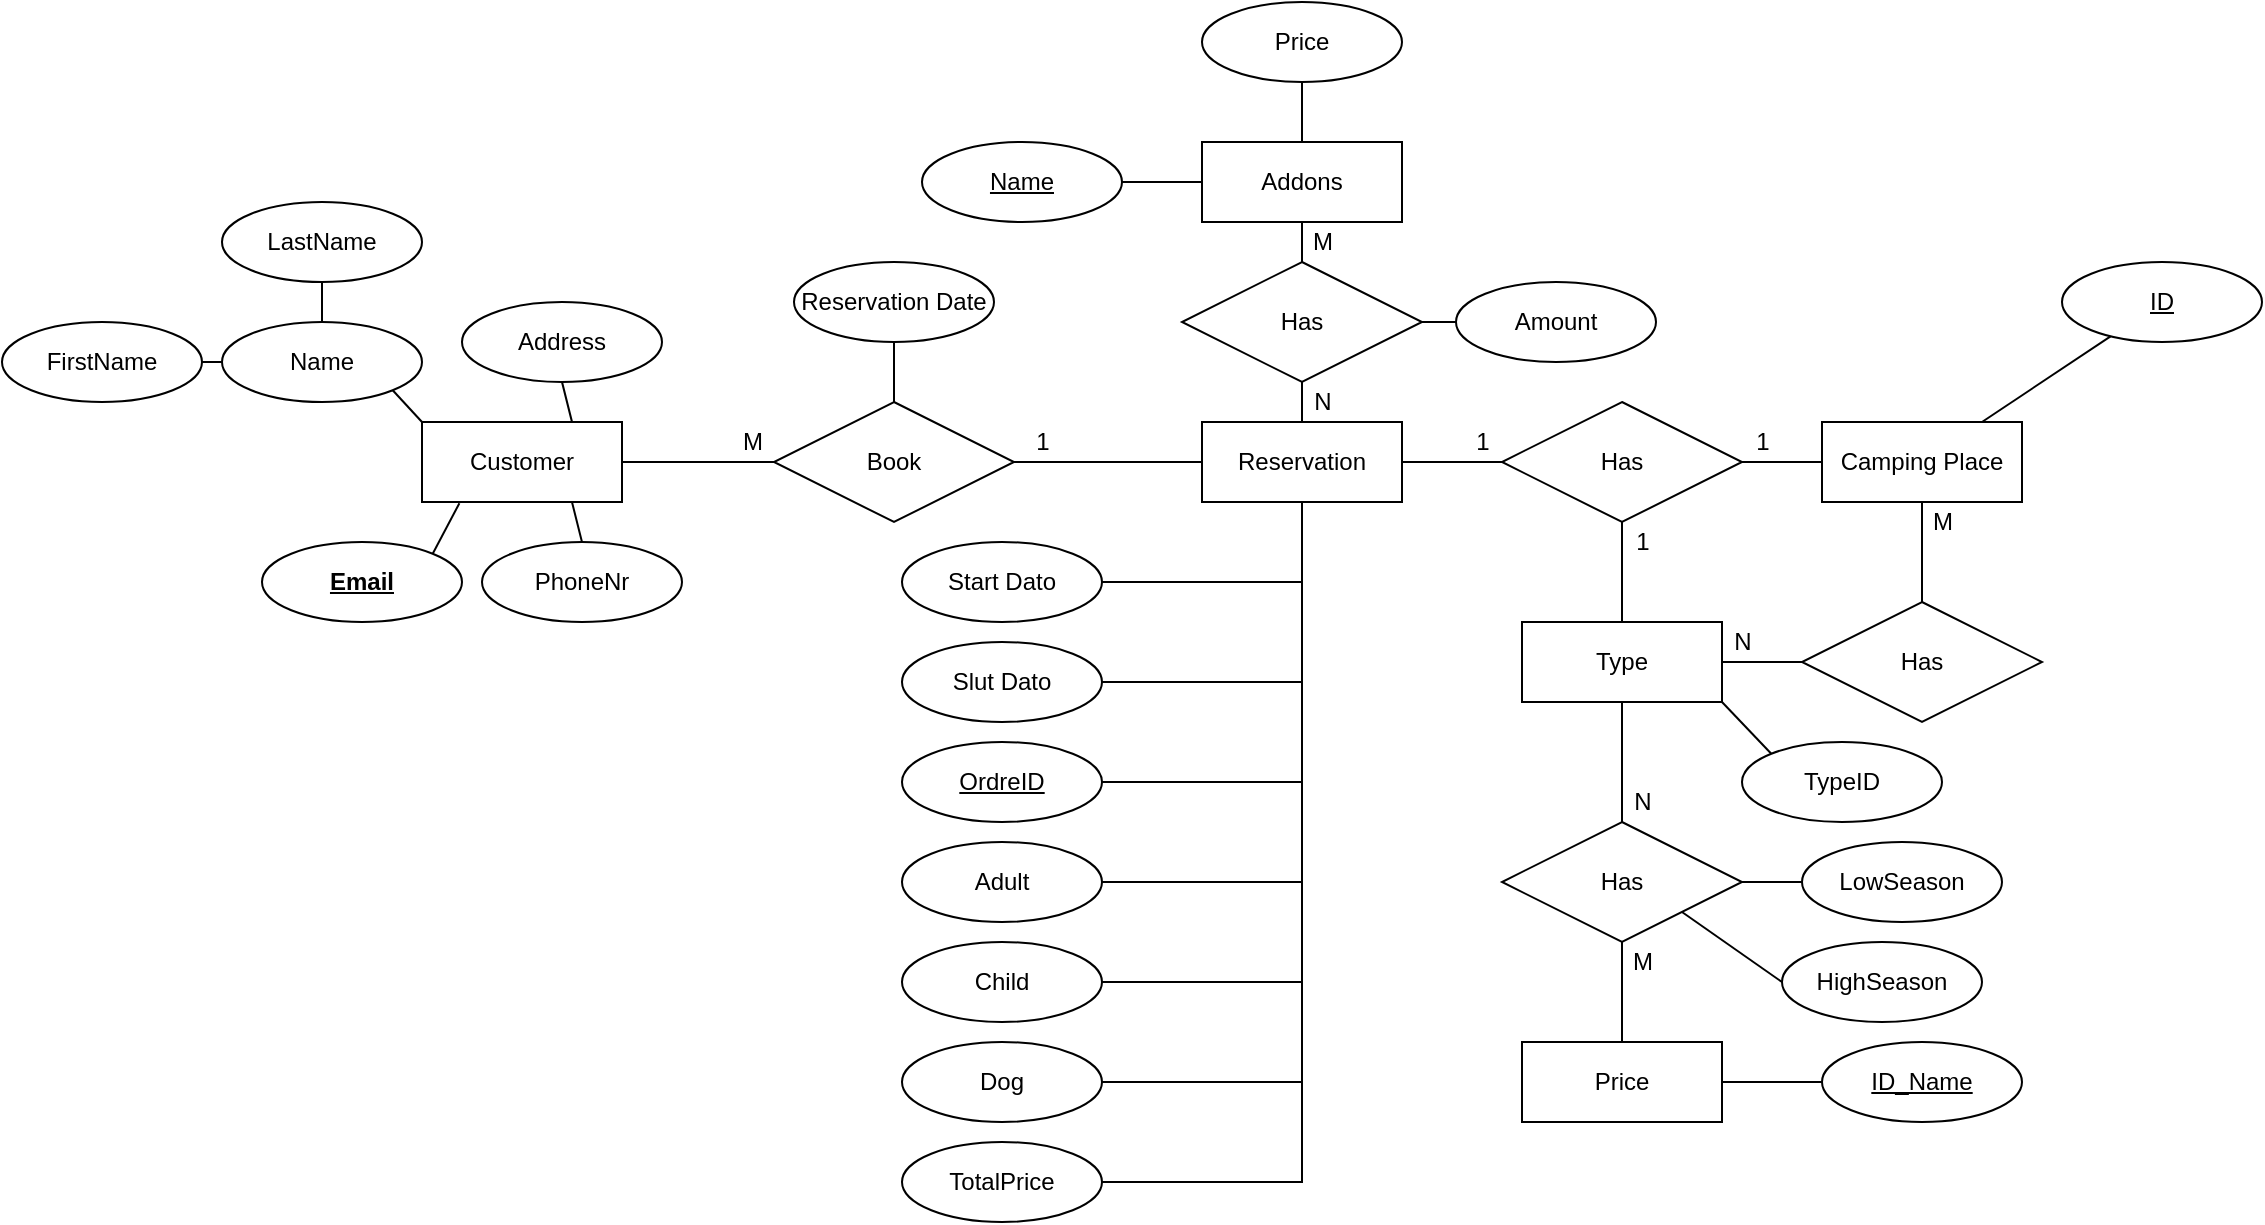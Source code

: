 <mxfile version="14.6.13" type="device"><diagram id="PnGFG2vsoo8y9H8cNRoJ" name="Side-1"><mxGraphModel dx="1086" dy="806" grid="1" gridSize="10" guides="1" tooltips="1" connect="1" arrows="1" fold="1" page="1" pageScale="1" pageWidth="827" pageHeight="1169" math="0" shadow="0"><root><mxCell id="0"/><mxCell id="1" parent="0"/><mxCell id="P5iEQ95QhE8HMeVzJ1sL-17" style="rounded=0;orthogonalLoop=1;jettySize=auto;html=1;exitX=1;exitY=1;exitDx=0;exitDy=0;entryX=0;entryY=0;entryDx=0;entryDy=0;endArrow=none;endFill=0;" parent="1" source="P5iEQ95QhE8HMeVzJ1sL-14" target="P5iEQ95QhE8HMeVzJ1sL-15" edge="1"><mxGeometry relative="1" as="geometry"/></mxCell><mxCell id="P5iEQ95QhE8HMeVzJ1sL-14" value="Name" style="ellipse;whiteSpace=wrap;html=1;align=center;" parent="1" vertex="1"><mxGeometry x="110" y="290" width="100" height="40" as="geometry"/></mxCell><mxCell id="P5iEQ95QhE8HMeVzJ1sL-53" style="edgeStyle=none;rounded=0;orthogonalLoop=1;jettySize=auto;html=1;exitX=1;exitY=0.5;exitDx=0;exitDy=0;entryX=0;entryY=0.5;entryDx=0;entryDy=0;endArrow=none;endFill=0;" parent="1" source="P5iEQ95QhE8HMeVzJ1sL-15" target="P5iEQ95QhE8HMeVzJ1sL-52" edge="1"><mxGeometry relative="1" as="geometry"/></mxCell><mxCell id="P5iEQ95QhE8HMeVzJ1sL-15" value="Customer" style="whiteSpace=wrap;html=1;align=center;" parent="1" vertex="1"><mxGeometry x="210" y="340" width="100" height="40" as="geometry"/></mxCell><mxCell id="P5iEQ95QhE8HMeVzJ1sL-20" style="edgeStyle=none;rounded=0;orthogonalLoop=1;jettySize=auto;html=1;exitX=0.5;exitY=1;exitDx=0;exitDy=0;entryX=0.5;entryY=0;entryDx=0;entryDy=0;endArrow=none;endFill=0;" parent="1" source="P5iEQ95QhE8HMeVzJ1sL-18" target="P5iEQ95QhE8HMeVzJ1sL-14" edge="1"><mxGeometry relative="1" as="geometry"/></mxCell><mxCell id="P5iEQ95QhE8HMeVzJ1sL-18" value="LastName" style="ellipse;whiteSpace=wrap;html=1;align=center;" parent="1" vertex="1"><mxGeometry x="110" y="230" width="100" height="40" as="geometry"/></mxCell><mxCell id="P5iEQ95QhE8HMeVzJ1sL-21" style="edgeStyle=none;rounded=0;orthogonalLoop=1;jettySize=auto;html=1;exitX=1;exitY=0.5;exitDx=0;exitDy=0;entryX=0;entryY=0.5;entryDx=0;entryDy=0;endArrow=none;endFill=0;" parent="1" source="P5iEQ95QhE8HMeVzJ1sL-19" target="P5iEQ95QhE8HMeVzJ1sL-14" edge="1"><mxGeometry relative="1" as="geometry"/></mxCell><mxCell id="P5iEQ95QhE8HMeVzJ1sL-19" value="FirstName" style="ellipse;whiteSpace=wrap;html=1;align=center;" parent="1" vertex="1"><mxGeometry y="290" width="100" height="40" as="geometry"/></mxCell><mxCell id="P5iEQ95QhE8HMeVzJ1sL-25" style="edgeStyle=none;rounded=0;orthogonalLoop=1;jettySize=auto;html=1;exitX=0.5;exitY=1;exitDx=0;exitDy=0;endArrow=none;endFill=0;entryX=0.75;entryY=0;entryDx=0;entryDy=0;" parent="1" source="P5iEQ95QhE8HMeVzJ1sL-24" target="P5iEQ95QhE8HMeVzJ1sL-15" edge="1"><mxGeometry relative="1" as="geometry"/></mxCell><mxCell id="P5iEQ95QhE8HMeVzJ1sL-24" value="Address" style="ellipse;whiteSpace=wrap;html=1;align=center;" parent="1" vertex="1"><mxGeometry x="230" y="280" width="100" height="40" as="geometry"/></mxCell><mxCell id="P5iEQ95QhE8HMeVzJ1sL-27" style="edgeStyle=none;rounded=0;orthogonalLoop=1;jettySize=auto;html=1;exitX=1;exitY=0;exitDx=0;exitDy=0;entryX=0.187;entryY=1.015;entryDx=0;entryDy=0;entryPerimeter=0;endArrow=none;endFill=0;" parent="1" source="P5iEQ95QhE8HMeVzJ1sL-26" target="P5iEQ95QhE8HMeVzJ1sL-15" edge="1"><mxGeometry relative="1" as="geometry"/></mxCell><mxCell id="P5iEQ95QhE8HMeVzJ1sL-26" value="&lt;b&gt;&lt;u&gt;Email&lt;/u&gt;&lt;/b&gt;" style="ellipse;whiteSpace=wrap;html=1;align=center;" parent="1" vertex="1"><mxGeometry x="130" y="400" width="100" height="40" as="geometry"/></mxCell><mxCell id="P5iEQ95QhE8HMeVzJ1sL-29" style="edgeStyle=none;rounded=0;orthogonalLoop=1;jettySize=auto;html=1;exitX=0.5;exitY=0;exitDx=0;exitDy=0;entryX=0.75;entryY=1;entryDx=0;entryDy=0;endArrow=none;endFill=0;" parent="1" source="P5iEQ95QhE8HMeVzJ1sL-28" target="P5iEQ95QhE8HMeVzJ1sL-15" edge="1"><mxGeometry relative="1" as="geometry"/></mxCell><mxCell id="P5iEQ95QhE8HMeVzJ1sL-28" value="PhoneNr" style="ellipse;whiteSpace=wrap;html=1;align=center;" parent="1" vertex="1"><mxGeometry x="240" y="400" width="100" height="40" as="geometry"/></mxCell><mxCell id="Y7znUuoWwdl_nv4Pf0IZ-151" style="edgeStyle=none;rounded=0;orthogonalLoop=1;jettySize=auto;html=1;exitX=0.5;exitY=1;exitDx=0;exitDy=0;entryX=0.5;entryY=0;entryDx=0;entryDy=0;endArrow=none;endFill=0;" parent="1" source="P5iEQ95QhE8HMeVzJ1sL-30" target="Y7znUuoWwdl_nv4Pf0IZ-150" edge="1"><mxGeometry relative="1" as="geometry"/></mxCell><mxCell id="P5iEQ95QhE8HMeVzJ1sL-30" value="Camping Place" style="whiteSpace=wrap;html=1;align=center;" parent="1" vertex="1"><mxGeometry x="910" y="340" width="100" height="40" as="geometry"/></mxCell><mxCell id="P5iEQ95QhE8HMeVzJ1sL-32" value="Price" style="whiteSpace=wrap;html=1;align=center;" parent="1" vertex="1"><mxGeometry x="760" y="650" width="100" height="40" as="geometry"/></mxCell><mxCell id="n6hhQUqy7BCaycjHeIE0-7" style="edgeStyle=none;rounded=0;orthogonalLoop=1;jettySize=auto;html=1;exitX=0;exitY=0.5;exitDx=0;exitDy=0;entryX=1;entryY=1;entryDx=0;entryDy=0;endArrow=none;endFill=0;" parent="1" source="P5iEQ95QhE8HMeVzJ1sL-35" target="P5iEQ95QhE8HMeVzJ1sL-44" edge="1"><mxGeometry relative="1" as="geometry"/></mxCell><mxCell id="P5iEQ95QhE8HMeVzJ1sL-35" value="HighSeason" style="ellipse;whiteSpace=wrap;html=1;align=center;" parent="1" vertex="1"><mxGeometry x="890" y="600" width="100" height="40" as="geometry"/></mxCell><mxCell id="n6hhQUqy7BCaycjHeIE0-6" style="edgeStyle=none;rounded=0;orthogonalLoop=1;jettySize=auto;html=1;exitX=0;exitY=0.5;exitDx=0;exitDy=0;entryX=1;entryY=0.5;entryDx=0;entryDy=0;endArrow=none;endFill=0;" parent="1" source="P5iEQ95QhE8HMeVzJ1sL-36" target="P5iEQ95QhE8HMeVzJ1sL-44" edge="1"><mxGeometry relative="1" as="geometry"/></mxCell><mxCell id="P5iEQ95QhE8HMeVzJ1sL-36" value="LowSeason" style="ellipse;whiteSpace=wrap;html=1;align=center;" parent="1" vertex="1"><mxGeometry x="900" y="550" width="100" height="40" as="geometry"/></mxCell><mxCell id="P5iEQ95QhE8HMeVzJ1sL-43" style="edgeStyle=none;rounded=0;orthogonalLoop=1;jettySize=auto;html=1;entryX=1;entryY=0.5;entryDx=0;entryDy=0;endArrow=none;endFill=0;" parent="1" source="P5iEQ95QhE8HMeVzJ1sL-42" target="P5iEQ95QhE8HMeVzJ1sL-32" edge="1"><mxGeometry relative="1" as="geometry"/></mxCell><mxCell id="P5iEQ95QhE8HMeVzJ1sL-42" value="&lt;u&gt;ID_Name&lt;/u&gt;" style="ellipse;whiteSpace=wrap;html=1;align=center;" parent="1" vertex="1"><mxGeometry x="910" y="650" width="100" height="40" as="geometry"/></mxCell><mxCell id="P5iEQ95QhE8HMeVzJ1sL-46" style="edgeStyle=none;rounded=0;orthogonalLoop=1;jettySize=auto;html=1;exitX=0.5;exitY=1;exitDx=0;exitDy=0;entryX=0.5;entryY=0;entryDx=0;entryDy=0;endArrow=none;endFill=0;" parent="1" source="P5iEQ95QhE8HMeVzJ1sL-44" target="P5iEQ95QhE8HMeVzJ1sL-32" edge="1"><mxGeometry relative="1" as="geometry"/></mxCell><mxCell id="n6hhQUqy7BCaycjHeIE0-4" style="edgeStyle=orthogonalEdgeStyle;rounded=0;orthogonalLoop=1;jettySize=auto;html=1;exitX=0.5;exitY=0;exitDx=0;exitDy=0;entryX=0.5;entryY=1;entryDx=0;entryDy=0;endArrow=none;endFill=0;" parent="1" source="P5iEQ95QhE8HMeVzJ1sL-44" target="Y7znUuoWwdl_nv4Pf0IZ-149" edge="1"><mxGeometry relative="1" as="geometry"/></mxCell><mxCell id="P5iEQ95QhE8HMeVzJ1sL-44" value="Has" style="shape=rhombus;perimeter=rhombusPerimeter;whiteSpace=wrap;html=1;align=center;" parent="1" vertex="1"><mxGeometry x="750" y="540" width="120" height="60" as="geometry"/></mxCell><mxCell id="P5iEQ95QhE8HMeVzJ1sL-50" value="" style="edgeStyle=none;rounded=0;orthogonalLoop=1;jettySize=auto;html=1;endArrow=none;endFill=0;" parent="1" source="P5iEQ95QhE8HMeVzJ1sL-49" target="P5iEQ95QhE8HMeVzJ1sL-30" edge="1"><mxGeometry relative="1" as="geometry"/></mxCell><mxCell id="P5iEQ95QhE8HMeVzJ1sL-49" value="&lt;u&gt;ID&lt;/u&gt;" style="ellipse;whiteSpace=wrap;html=1;align=center;" parent="1" vertex="1"><mxGeometry x="1030" y="260" width="100" height="40" as="geometry"/></mxCell><mxCell id="P5iEQ95QhE8HMeVzJ1sL-52" value="Book" style="shape=rhombus;perimeter=rhombusPerimeter;whiteSpace=wrap;html=1;align=center;" parent="1" vertex="1"><mxGeometry x="386" y="330" width="120" height="60" as="geometry"/></mxCell><mxCell id="Y7znUuoWwdl_nv4Pf0IZ-3" style="rounded=0;orthogonalLoop=1;jettySize=auto;html=1;exitX=1;exitY=0.5;exitDx=0;exitDy=0;endArrow=none;endFill=0;entryX=0.5;entryY=1;entryDx=0;entryDy=0;edgeStyle=orthogonalEdgeStyle;" parent="1" source="Y7znUuoWwdl_nv4Pf0IZ-1" target="Y7znUuoWwdl_nv4Pf0IZ-15" edge="1"><mxGeometry relative="1" as="geometry"/></mxCell><mxCell id="Y7znUuoWwdl_nv4Pf0IZ-1" value="Start Dato" style="ellipse;whiteSpace=wrap;html=1;align=center;" parent="1" vertex="1"><mxGeometry x="450" y="400" width="100" height="40" as="geometry"/></mxCell><mxCell id="Y7znUuoWwdl_nv4Pf0IZ-4" style="edgeStyle=orthogonalEdgeStyle;rounded=0;orthogonalLoop=1;jettySize=auto;html=1;exitX=1;exitY=0.5;exitDx=0;exitDy=0;endArrow=none;endFill=0;entryX=0.5;entryY=1;entryDx=0;entryDy=0;" parent="1" source="Y7znUuoWwdl_nv4Pf0IZ-2" target="Y7znUuoWwdl_nv4Pf0IZ-15" edge="1"><mxGeometry relative="1" as="geometry"/></mxCell><mxCell id="Y7znUuoWwdl_nv4Pf0IZ-2" value="Slut Dato" style="ellipse;whiteSpace=wrap;html=1;align=center;" parent="1" vertex="1"><mxGeometry x="450" y="450" width="100" height="40" as="geometry"/></mxCell><mxCell id="Y7znUuoWwdl_nv4Pf0IZ-5" value="Addons" style="whiteSpace=wrap;html=1;align=center;" parent="1" vertex="1"><mxGeometry x="600" y="200" width="100" height="40" as="geometry"/></mxCell><mxCell id="Y7znUuoWwdl_nv4Pf0IZ-16" style="edgeStyle=none;rounded=0;orthogonalLoop=1;jettySize=auto;html=1;exitX=0;exitY=0.5;exitDx=0;exitDy=0;entryX=1;entryY=0.5;entryDx=0;entryDy=0;endArrow=none;endFill=0;" parent="1" source="Y7znUuoWwdl_nv4Pf0IZ-15" target="P5iEQ95QhE8HMeVzJ1sL-52" edge="1"><mxGeometry relative="1" as="geometry"/></mxCell><mxCell id="Y7znUuoWwdl_nv4Pf0IZ-18" style="edgeStyle=none;rounded=0;orthogonalLoop=1;jettySize=auto;html=1;exitX=1;exitY=0.5;exitDx=0;exitDy=0;entryX=0;entryY=0.5;entryDx=0;entryDy=0;endArrow=none;endFill=0;" parent="1" source="Y7znUuoWwdl_nv4Pf0IZ-15" target="Y7znUuoWwdl_nv4Pf0IZ-17" edge="1"><mxGeometry relative="1" as="geometry"/></mxCell><mxCell id="Y7znUuoWwdl_nv4Pf0IZ-27" style="edgeStyle=none;rounded=0;orthogonalLoop=1;jettySize=auto;html=1;exitX=0.5;exitY=1;exitDx=0;exitDy=0;entryX=0.5;entryY=0;entryDx=0;entryDy=0;endArrow=none;endFill=0;" parent="1" source="Y7znUuoWwdl_nv4Pf0IZ-15" target="Y7znUuoWwdl_nv4Pf0IZ-26" edge="1"><mxGeometry relative="1" as="geometry"/></mxCell><mxCell id="Y7znUuoWwdl_nv4Pf0IZ-15" value="Reservation" style="whiteSpace=wrap;html=1;align=center;" parent="1" vertex="1"><mxGeometry x="600" y="340" width="100" height="40" as="geometry"/></mxCell><mxCell id="Y7znUuoWwdl_nv4Pf0IZ-19" style="edgeStyle=none;rounded=0;orthogonalLoop=1;jettySize=auto;html=1;exitX=1;exitY=0.5;exitDx=0;exitDy=0;entryX=0;entryY=0.5;entryDx=0;entryDy=0;endArrow=none;endFill=0;" parent="1" source="Y7znUuoWwdl_nv4Pf0IZ-17" target="P5iEQ95QhE8HMeVzJ1sL-30" edge="1"><mxGeometry relative="1" as="geometry"/></mxCell><mxCell id="Y7znUuoWwdl_nv4Pf0IZ-17" value="Has" style="shape=rhombus;perimeter=rhombusPerimeter;whiteSpace=wrap;html=1;align=center;" parent="1" vertex="1"><mxGeometry x="750" y="330" width="120" height="60" as="geometry"/></mxCell><mxCell id="Y7znUuoWwdl_nv4Pf0IZ-41" style="edgeStyle=none;rounded=0;orthogonalLoop=1;jettySize=auto;html=1;exitX=0.5;exitY=0;exitDx=0;exitDy=0;entryX=0.5;entryY=1;entryDx=0;entryDy=0;endArrow=none;endFill=0;" parent="1" source="Y7znUuoWwdl_nv4Pf0IZ-26" target="Y7znUuoWwdl_nv4Pf0IZ-5" edge="1"><mxGeometry relative="1" as="geometry"/></mxCell><mxCell id="Y7znUuoWwdl_nv4Pf0IZ-26" value="Has" style="shape=rhombus;perimeter=rhombusPerimeter;whiteSpace=wrap;html=1;align=center;" parent="1" vertex="1"><mxGeometry x="590" y="260" width="120" height="60" as="geometry"/></mxCell><mxCell id="Y7znUuoWwdl_nv4Pf0IZ-43" style="edgeStyle=none;rounded=0;orthogonalLoop=1;jettySize=auto;html=1;exitX=0.5;exitY=1;exitDx=0;exitDy=0;entryX=0.5;entryY=0;entryDx=0;entryDy=0;endArrow=none;endFill=0;" parent="1" source="Y7znUuoWwdl_nv4Pf0IZ-33" target="Y7znUuoWwdl_nv4Pf0IZ-5" edge="1"><mxGeometry relative="1" as="geometry"/></mxCell><mxCell id="Y7znUuoWwdl_nv4Pf0IZ-33" value="Price" style="ellipse;whiteSpace=wrap;html=1;align=center;" parent="1" vertex="1"><mxGeometry x="600" y="130" width="100" height="40" as="geometry"/></mxCell><mxCell id="Y7znUuoWwdl_nv4Pf0IZ-42" style="edgeStyle=none;rounded=0;orthogonalLoop=1;jettySize=auto;html=1;exitX=1;exitY=0.5;exitDx=0;exitDy=0;entryX=0;entryY=0.5;entryDx=0;entryDy=0;endArrow=none;endFill=0;" parent="1" source="Y7znUuoWwdl_nv4Pf0IZ-35" target="Y7znUuoWwdl_nv4Pf0IZ-5" edge="1"><mxGeometry relative="1" as="geometry"/></mxCell><mxCell id="Y7znUuoWwdl_nv4Pf0IZ-35" value="&lt;u&gt;Name&lt;/u&gt;" style="ellipse;whiteSpace=wrap;html=1;align=center;" parent="1" vertex="1"><mxGeometry x="460" y="200" width="100" height="40" as="geometry"/></mxCell><mxCell id="Y7znUuoWwdl_nv4Pf0IZ-132" style="edgeStyle=orthogonalEdgeStyle;rounded=0;orthogonalLoop=1;jettySize=auto;html=1;exitX=1;exitY=0.5;exitDx=0;exitDy=0;entryX=0.5;entryY=1;entryDx=0;entryDy=0;endArrow=none;endFill=0;" parent="1" source="Y7znUuoWwdl_nv4Pf0IZ-44" target="Y7znUuoWwdl_nv4Pf0IZ-15" edge="1"><mxGeometry relative="1" as="geometry"/></mxCell><mxCell id="Y7znUuoWwdl_nv4Pf0IZ-44" value="Child" style="ellipse;whiteSpace=wrap;html=1;align=center;" parent="1" vertex="1"><mxGeometry x="450" y="600" width="100" height="40" as="geometry"/></mxCell><mxCell id="Y7znUuoWwdl_nv4Pf0IZ-128" style="edgeStyle=orthogonalEdgeStyle;rounded=0;orthogonalLoop=1;jettySize=auto;html=1;exitX=1;exitY=0.5;exitDx=0;exitDy=0;endArrow=none;endFill=0;" parent="1" source="Y7znUuoWwdl_nv4Pf0IZ-51" target="Y7znUuoWwdl_nv4Pf0IZ-15" edge="1"><mxGeometry relative="1" as="geometry"/></mxCell><mxCell id="Y7znUuoWwdl_nv4Pf0IZ-51" value="&lt;u&gt;OrdreID&lt;/u&gt;" style="ellipse;whiteSpace=wrap;html=1;align=center;" parent="1" vertex="1"><mxGeometry x="450" y="500" width="100" height="40" as="geometry"/></mxCell><mxCell id="Y7znUuoWwdl_nv4Pf0IZ-129" style="edgeStyle=orthogonalEdgeStyle;rounded=0;orthogonalLoop=1;jettySize=auto;html=1;exitX=1;exitY=0.5;exitDx=0;exitDy=0;entryX=0.5;entryY=1;entryDx=0;entryDy=0;endArrow=none;endFill=0;" parent="1" source="Y7znUuoWwdl_nv4Pf0IZ-52" target="Y7znUuoWwdl_nv4Pf0IZ-15" edge="1"><mxGeometry relative="1" as="geometry"/></mxCell><mxCell id="Y7znUuoWwdl_nv4Pf0IZ-52" value="Adult" style="ellipse;whiteSpace=wrap;html=1;align=center;" parent="1" vertex="1"><mxGeometry x="450" y="550" width="100" height="40" as="geometry"/></mxCell><mxCell id="Y7znUuoWwdl_nv4Pf0IZ-131" style="edgeStyle=orthogonalEdgeStyle;rounded=0;orthogonalLoop=1;jettySize=auto;html=1;exitX=1;exitY=0.5;exitDx=0;exitDy=0;entryX=0.5;entryY=1;entryDx=0;entryDy=0;endArrow=none;endFill=0;" parent="1" source="Y7znUuoWwdl_nv4Pf0IZ-53" target="Y7znUuoWwdl_nv4Pf0IZ-15" edge="1"><mxGeometry relative="1" as="geometry"/></mxCell><mxCell id="Y7znUuoWwdl_nv4Pf0IZ-53" value="Dog" style="ellipse;whiteSpace=wrap;html=1;align=center;" parent="1" vertex="1"><mxGeometry x="450" y="650" width="100" height="40" as="geometry"/></mxCell><mxCell id="Y7znUuoWwdl_nv4Pf0IZ-58" style="edgeStyle=none;rounded=0;orthogonalLoop=1;jettySize=auto;html=1;exitX=0;exitY=0.5;exitDx=0;exitDy=0;entryX=1;entryY=0.5;entryDx=0;entryDy=0;endArrow=none;endFill=0;" parent="1" source="Y7znUuoWwdl_nv4Pf0IZ-57" target="Y7znUuoWwdl_nv4Pf0IZ-26" edge="1"><mxGeometry relative="1" as="geometry"/></mxCell><mxCell id="Y7znUuoWwdl_nv4Pf0IZ-57" value="Amount" style="ellipse;whiteSpace=wrap;html=1;align=center;" parent="1" vertex="1"><mxGeometry x="727" y="270" width="100" height="40" as="geometry"/></mxCell><mxCell id="Y7znUuoWwdl_nv4Pf0IZ-133" style="edgeStyle=none;rounded=0;orthogonalLoop=1;jettySize=auto;html=1;exitX=0.5;exitY=1;exitDx=0;exitDy=0;entryX=0.5;entryY=0;entryDx=0;entryDy=0;endArrow=none;endFill=0;" parent="1" source="Y7znUuoWwdl_nv4Pf0IZ-127" target="P5iEQ95QhE8HMeVzJ1sL-52" edge="1"><mxGeometry relative="1" as="geometry"/></mxCell><mxCell id="Y7znUuoWwdl_nv4Pf0IZ-127" value="Reservation Date" style="ellipse;whiteSpace=wrap;html=1;align=center;" parent="1" vertex="1"><mxGeometry x="396" y="260" width="100" height="40" as="geometry"/></mxCell><mxCell id="Y7znUuoWwdl_nv4Pf0IZ-134" value="M" style="text;html=1;align=center;verticalAlign=middle;resizable=0;points=[];autosize=1;strokeColor=none;" parent="1" vertex="1"><mxGeometry x="360" y="340" width="30" height="20" as="geometry"/></mxCell><mxCell id="Y7znUuoWwdl_nv4Pf0IZ-135" value="1" style="text;html=1;align=center;verticalAlign=middle;resizable=0;points=[];autosize=1;strokeColor=none;" parent="1" vertex="1"><mxGeometry x="510" y="340" width="20" height="20" as="geometry"/></mxCell><mxCell id="Y7znUuoWwdl_nv4Pf0IZ-136" value="1" style="text;html=1;align=center;verticalAlign=middle;resizable=0;points=[];autosize=1;strokeColor=none;" parent="1" vertex="1"><mxGeometry x="730" y="340" width="20" height="20" as="geometry"/></mxCell><mxCell id="Y7znUuoWwdl_nv4Pf0IZ-144" value="N" style="text;html=1;align=center;verticalAlign=middle;resizable=0;points=[];autosize=1;strokeColor=none;" parent="1" vertex="1"><mxGeometry x="650" y="320" width="20" height="20" as="geometry"/></mxCell><mxCell id="Y7znUuoWwdl_nv4Pf0IZ-145" value="M" style="text;html=1;align=center;verticalAlign=middle;resizable=0;points=[];autosize=1;strokeColor=none;" parent="1" vertex="1"><mxGeometry x="645" y="240" width="30" height="20" as="geometry"/></mxCell><mxCell id="n6hhQUqy7BCaycjHeIE0-2" style="edgeStyle=orthogonalEdgeStyle;rounded=0;orthogonalLoop=1;jettySize=auto;html=1;exitX=0.5;exitY=0;exitDx=0;exitDy=0;entryX=0.5;entryY=1;entryDx=0;entryDy=0;endArrow=none;endFill=0;" parent="1" source="Y7znUuoWwdl_nv4Pf0IZ-149" target="Y7znUuoWwdl_nv4Pf0IZ-17" edge="1"><mxGeometry relative="1" as="geometry"/></mxCell><mxCell id="n6hhQUqy7BCaycjHeIE0-3" style="edgeStyle=orthogonalEdgeStyle;rounded=0;orthogonalLoop=1;jettySize=auto;html=1;exitX=1;exitY=0.5;exitDx=0;exitDy=0;entryX=0;entryY=0.5;entryDx=0;entryDy=0;endArrow=none;endFill=0;" parent="1" source="Y7znUuoWwdl_nv4Pf0IZ-149" target="Y7znUuoWwdl_nv4Pf0IZ-150" edge="1"><mxGeometry relative="1" as="geometry"/></mxCell><mxCell id="Y7znUuoWwdl_nv4Pf0IZ-149" value="Type" style="whiteSpace=wrap;html=1;align=center;" parent="1" vertex="1"><mxGeometry x="760" y="440" width="100" height="40" as="geometry"/></mxCell><mxCell id="Y7znUuoWwdl_nv4Pf0IZ-150" value="Has" style="shape=rhombus;perimeter=rhombusPerimeter;whiteSpace=wrap;html=1;align=center;" parent="1" vertex="1"><mxGeometry x="900" y="430" width="120" height="60" as="geometry"/></mxCell><mxCell id="n6hhQUqy7BCaycjHeIE0-5" style="rounded=0;orthogonalLoop=1;jettySize=auto;html=1;exitX=0;exitY=0;exitDx=0;exitDy=0;entryX=1;entryY=1;entryDx=0;entryDy=0;endArrow=none;endFill=0;" parent="1" source="Y7znUuoWwdl_nv4Pf0IZ-154" target="Y7znUuoWwdl_nv4Pf0IZ-149" edge="1"><mxGeometry relative="1" as="geometry"/></mxCell><mxCell id="Y7znUuoWwdl_nv4Pf0IZ-154" value="TypeID" style="ellipse;whiteSpace=wrap;html=1;align=center;" parent="1" vertex="1"><mxGeometry x="870" y="500" width="100" height="40" as="geometry"/></mxCell><mxCell id="n6hhQUqy7BCaycjHeIE0-8" value="M" style="text;html=1;align=center;verticalAlign=middle;resizable=0;points=[];autosize=1;strokeColor=none;" parent="1" vertex="1"><mxGeometry x="805" y="600" width="30" height="20" as="geometry"/></mxCell><mxCell id="n6hhQUqy7BCaycjHeIE0-9" value="N" style="text;html=1;align=center;verticalAlign=middle;resizable=0;points=[];autosize=1;strokeColor=none;" parent="1" vertex="1"><mxGeometry x="810" y="520" width="20" height="20" as="geometry"/></mxCell><mxCell id="n6hhQUqy7BCaycjHeIE0-10" value="1" style="text;html=1;align=center;verticalAlign=middle;resizable=0;points=[];autosize=1;strokeColor=none;" parent="1" vertex="1"><mxGeometry x="810" y="390" width="20" height="20" as="geometry"/></mxCell><mxCell id="n6hhQUqy7BCaycjHeIE0-11" value="1" style="text;html=1;align=center;verticalAlign=middle;resizable=0;points=[];autosize=1;strokeColor=none;" parent="1" vertex="1"><mxGeometry x="870" y="340" width="20" height="20" as="geometry"/></mxCell><mxCell id="n6hhQUqy7BCaycjHeIE0-12" value="N" style="text;html=1;align=center;verticalAlign=middle;resizable=0;points=[];autosize=1;strokeColor=none;" parent="1" vertex="1"><mxGeometry x="860" y="440" width="20" height="20" as="geometry"/></mxCell><mxCell id="n6hhQUqy7BCaycjHeIE0-13" value="M" style="text;html=1;align=center;verticalAlign=middle;resizable=0;points=[];autosize=1;strokeColor=none;" parent="1" vertex="1"><mxGeometry x="955" y="380" width="30" height="20" as="geometry"/></mxCell><mxCell id="QVJq0YdWwCmXwrNvIDMB-2" style="edgeStyle=orthogonalEdgeStyle;rounded=0;orthogonalLoop=1;jettySize=auto;html=1;exitX=1;exitY=0.5;exitDx=0;exitDy=0;entryX=0.5;entryY=1;entryDx=0;entryDy=0;endArrow=none;endFill=0;" parent="1" source="QVJq0YdWwCmXwrNvIDMB-1" target="Y7znUuoWwdl_nv4Pf0IZ-15" edge="1"><mxGeometry relative="1" as="geometry"/></mxCell><mxCell id="QVJq0YdWwCmXwrNvIDMB-1" value="TotalPrice" style="ellipse;whiteSpace=wrap;html=1;align=center;" parent="1" vertex="1"><mxGeometry x="450" y="700" width="100" height="40" as="geometry"/></mxCell></root></mxGraphModel></diagram></mxfile>